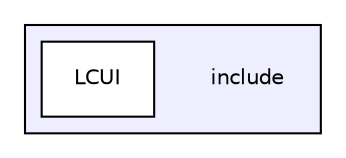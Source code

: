 digraph "include" {
  compound=true
  node [ fontsize="10", fontname="Helvetica"];
  edge [ labelfontsize="10", labelfontname="Helvetica"];
  subgraph clusterdir_d44c64559bbebec7f509842c48db8b23 {
    graph [ bgcolor="#eeeeff", pencolor="black", label="" URL="dir_d44c64559bbebec7f509842c48db8b23.html"];
    dir_d44c64559bbebec7f509842c48db8b23 [shape=plaintext label="include"];
    dir_a7dd00d127f29d51f37c0116c8c76501 [shape=box label="LCUI" color="black" fillcolor="white" style="filled" URL="dir_a7dd00d127f29d51f37c0116c8c76501.html"];
  }
}
